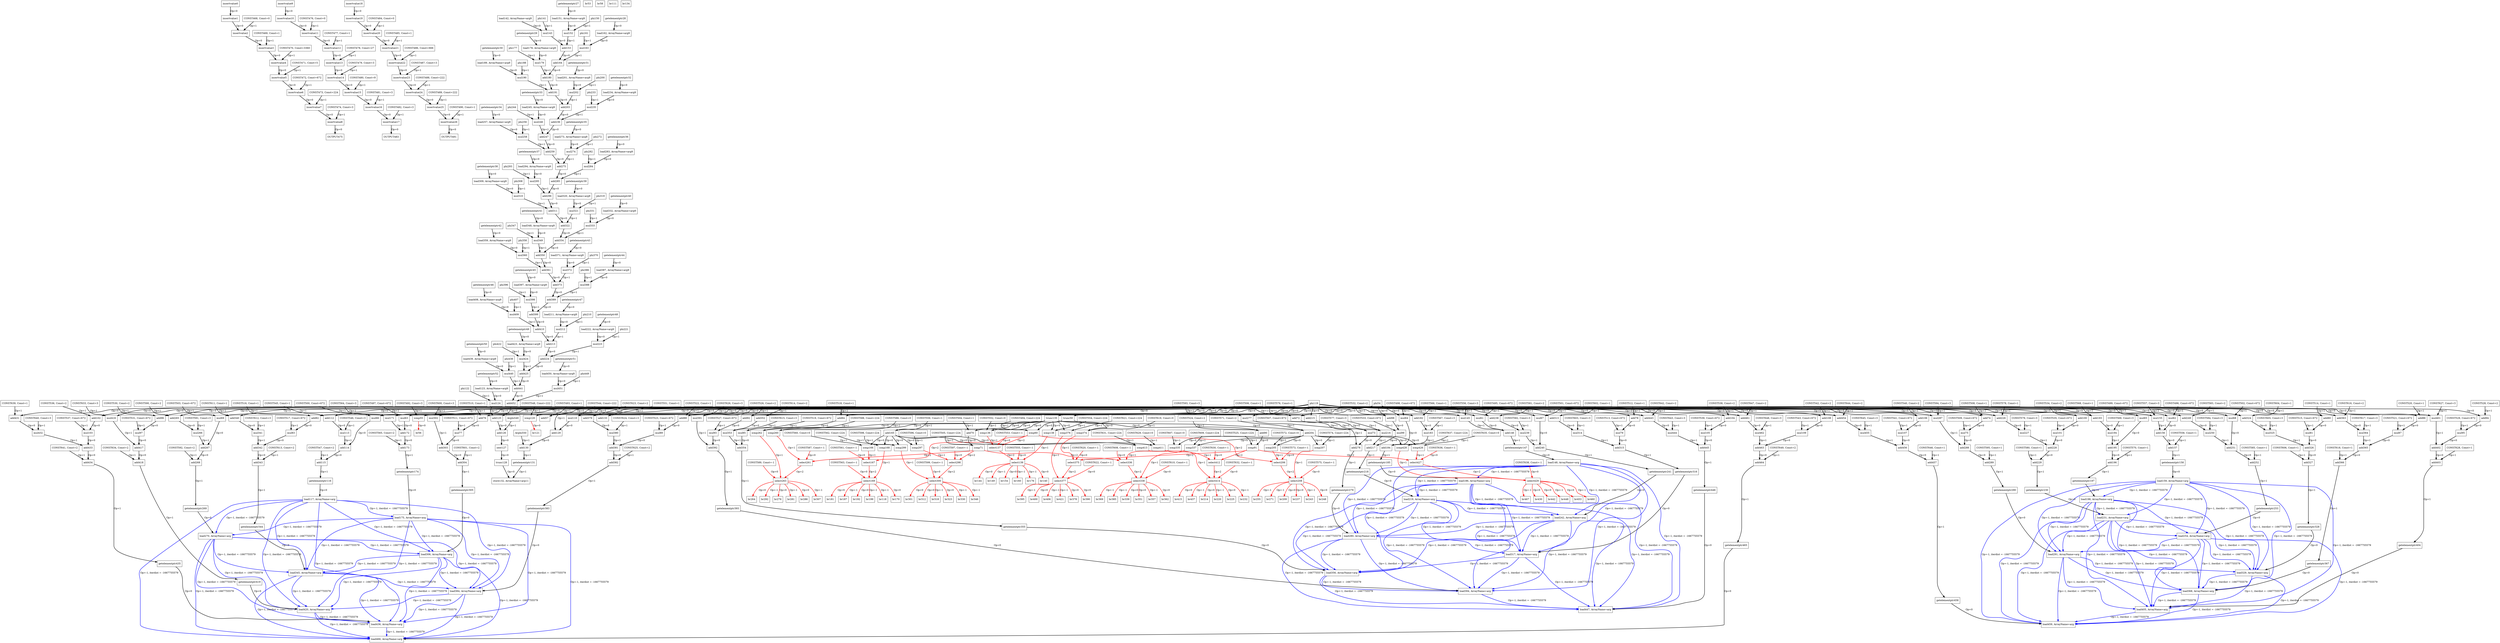 Digraph G {
insertvalue0[label = "insertvalue0", shape = box, color = black];
insertvalue1[label = "insertvalue1", shape = box, color = black];
insertvalue2[label = "insertvalue2", shape = box, color = black];
insertvalue3[label = "insertvalue3", shape = box, color = black];
insertvalue4[label = "insertvalue4", shape = box, color = black];
insertvalue5[label = "insertvalue5", shape = box, color = black];
insertvalue6[label = "insertvalue6", shape = box, color = black];
insertvalue7[label = "insertvalue7", shape = box, color = black];
insertvalue8[label = "insertvalue8", shape = box, color = black];
insertvalue9[label = "insertvalue9", shape = box, color = black];
insertvalue10[label = "insertvalue10", shape = box, color = black];
insertvalue11[label = "insertvalue11", shape = box, color = black];
insertvalue12[label = "insertvalue12", shape = box, color = black];
insertvalue13[label = "insertvalue13", shape = box, color = black];
insertvalue14[label = "insertvalue14", shape = box, color = black];
insertvalue15[label = "insertvalue15", shape = box, color = black];
insertvalue16[label = "insertvalue16", shape = box, color = black];
insertvalue17[label = "insertvalue17", shape = box, color = black];
insertvalue18[label = "insertvalue18", shape = box, color = black];
insertvalue19[label = "insertvalue19", shape = box, color = black];
insertvalue20[label = "insertvalue20", shape = box, color = black];
insertvalue21[label = "insertvalue21", shape = box, color = black];
insertvalue22[label = "insertvalue22", shape = box, color = black];
insertvalue23[label = "insertvalue23", shape = box, color = black];
insertvalue24[label = "insertvalue24", shape = box, color = black];
insertvalue25[label = "insertvalue25", shape = box, color = black];
insertvalue26[label = "insertvalue26", shape = box, color = black];
getelementptr27[label = "getelementptr27", shape = box, color = black];
getelementptr28[label = "getelementptr28", shape = box, color = black];
getelementptr29[label = "getelementptr29", shape = box, color = black];
getelementptr30[label = "getelementptr30", shape = box, color = black];
getelementptr31[label = "getelementptr31", shape = box, color = black];
getelementptr32[label = "getelementptr32", shape = box, color = black];
getelementptr33[label = "getelementptr33", shape = box, color = black];
getelementptr34[label = "getelementptr34", shape = box, color = black];
getelementptr35[label = "getelementptr35", shape = box, color = black];
getelementptr36[label = "getelementptr36", shape = box, color = black];
getelementptr37[label = "getelementptr37", shape = box, color = black];
getelementptr38[label = "getelementptr38", shape = box, color = black];
getelementptr39[label = "getelementptr39", shape = box, color = black];
getelementptr40[label = "getelementptr40", shape = box, color = black];
getelementptr41[label = "getelementptr41", shape = box, color = black];
getelementptr42[label = "getelementptr42", shape = box, color = black];
getelementptr43[label = "getelementptr43", shape = box, color = black];
getelementptr44[label = "getelementptr44", shape = box, color = black];
getelementptr45[label = "getelementptr45", shape = box, color = black];
getelementptr46[label = "getelementptr46", shape = box, color = black];
getelementptr47[label = "getelementptr47", shape = box, color = black];
getelementptr48[label = "getelementptr48", shape = box, color = black];
getelementptr49[label = "getelementptr49", shape = box, color = black];
getelementptr50[label = "getelementptr50", shape = box, color = black];
getelementptr51[label = "getelementptr51", shape = box, color = black];
getelementptr52[label = "getelementptr52", shape = box, color = black];
br53[label = "br53", shape = box, color = black];
phi54[label = "phi54", shape = box, color = black];
icmp55[label = "icmp55", shape = box, color = black];
br56[label = "br56", shape = box, color = black];
add57[label = "add57", shape = box, color = black];
br58[label = "br58", shape = box, color = black];
trunc59[label = "trunc59", shape = box, color = black];
icmp60[label = "icmp60", shape = box, color = black];
mul61[label = "mul61", shape = box, color = black];
mul62[label = "mul62", shape = box, color = black];
mul63[label = "mul63", shape = box, color = black];
mul64[label = "mul64", shape = box, color = black];
mul65[label = "mul65", shape = box, color = black];
mul66[label = "mul66", shape = box, color = black];
mul67[label = "mul67", shape = box, color = black];
mul68[label = "mul68", shape = box, color = black];
mul69[label = "mul69", shape = box, color = black];
add70[label = "add70", shape = box, color = black];
icmp71[label = "icmp71", shape = box, color = black];
add72[label = "add72", shape = box, color = black];
mul73[label = "mul73", shape = box, color = black];
add74[label = "add74", shape = box, color = black];
mul75[label = "mul75", shape = box, color = black];
add76[label = "add76", shape = box, color = black];
mul77[label = "mul77", shape = box, color = black];
add78[label = "add78", shape = box, color = black];
mul79[label = "mul79", shape = box, color = black];
add80[label = "add80", shape = box, color = black];
mul81[label = "mul81", shape = box, color = black];
add82[label = "add82", shape = box, color = black];
mul83[label = "mul83", shape = box, color = black];
add84[label = "add84", shape = box, color = black];
mul85[label = "mul85", shape = box, color = black];
add86[label = "add86", shape = box, color = black];
mul87[label = "mul87", shape = box, color = black];
add88[label = "add88", shape = box, color = black];
mul89[label = "mul89", shape = box, color = black];
add90[label = "add90", shape = box, color = black];
icmp91[label = "icmp91", shape = box, color = black];
add92[label = "add92", shape = box, color = black];
mul93[label = "mul93", shape = box, color = black];
add94[label = "add94", shape = box, color = black];
mul95[label = "mul95", shape = box, color = black];
add96[label = "add96", shape = box, color = black];
mul97[label = "mul97", shape = box, color = black];
add98[label = "add98", shape = box, color = black];
mul99[label = "mul99", shape = box, color = black];
add100[label = "add100", shape = box, color = black];
mul101[label = "mul101", shape = box, color = black];
add102[label = "add102", shape = box, color = black];
mul103[label = "mul103", shape = box, color = black];
add104[label = "add104", shape = box, color = black];
mul105[label = "mul105", shape = box, color = black];
add106[label = "add106", shape = box, color = black];
mul107[label = "mul107", shape = box, color = black];
add108[label = "add108", shape = box, color = black];
mul109[label = "mul109", shape = box, color = black];
mul110[label = "mul110", shape = box, color = black];
br111[label = "br111", shape = box, color = black];
add112[label = "add112", shape = box, color = black];
mul113[label = "mul113", shape = box, color = black];
add114[label = "add114", shape = box, color = black];
add115[label = "add115", shape = box, color = black];
getelementptr116[label = "getelementptr116", shape = box, color = black];
load117[label = "load117, ArrayName=arg", shape = box, color = black];
br118[label = "br118", shape = box, color = black];
phi119[label = "phi119", shape = box, color = black];
icmp120[label = "icmp120", shape = box, color = black];
br121[label = "br121", shape = box, color = black];
phi122[label = "phi122", shape = box, color = black];
load123[label = "load123, ArrayName=arg9", shape = box, color = black];
mul124[label = "mul124", shape = box, color = black];
add125[label = "add125", shape = box, color = black];
add126[label = "add126", shape = box, color = black];
sext127[label = "sext127", shape = box, color = black];
trunc128[label = "trunc128", shape = box, color = black];
add129[label = "add129", shape = box, color = black];
add130[label = "add130", shape = box, color = black];
getelementptr131[label = "getelementptr131", shape = box, color = black];
store132[label = "store132, ArrayName=arg11", shape = box, color = black];
add133[label = "add133", shape = box, color = black];
br134[label = "br134", shape = box, color = black];
trunc135[label = "trunc135", shape = box, color = black];
icmp136[label = "icmp136", shape = box, color = black];
select137[label = "select137", shape = box, color = black];
icmp138[label = "icmp138", shape = box, color = black];
select139[label = "select139", shape = box, color = black];
br140[label = "br140", shape = box, color = black];
phi141[label = "phi141", shape = box, color = black];
load142[label = "load142, ArrayName=arg9", shape = box, color = black];
mul143[label = "mul143", shape = box, color = black];
br144[label = "br144", shape = box, color = black];
mul145[label = "mul145", shape = box, color = black];
add146[label = "add146", shape = box, color = black];
getelementptr147[label = "getelementptr147", shape = box, color = black];
load148[label = "load148, ArrayName=arg", shape = box, color = black];
br149[label = "br149", shape = box, color = black];
phi150[label = "phi150", shape = box, color = black];
load151[label = "load151, ArrayName=arg9", shape = box, color = black];
mul152[label = "mul152", shape = box, color = black];
add153[label = "add153", shape = box, color = black];
br154[label = "br154", shape = box, color = black];
mul155[label = "mul155", shape = box, color = black];
add156[label = "add156", shape = box, color = black];
add157[label = "add157", shape = box, color = black];
getelementptr158[label = "getelementptr158", shape = box, color = black];
load159[label = "load159, ArrayName=arg", shape = box, color = black];
br160[label = "br160", shape = box, color = black];
phi161[label = "phi161", shape = box, color = black];
load162[label = "load162, ArrayName=arg9", shape = box, color = black];
mul163[label = "mul163", shape = box, color = black];
add164[label = "add164", shape = box, color = black];
add165[label = "add165", shape = box, color = black];
icmp166[label = "icmp166", shape = box, color = black];
select167[label = "select167", shape = box, color = black];
icmp168[label = "icmp168", shape = box, color = black];
select169[label = "select169", shape = box, color = black];
br170[label = "br170", shape = box, color = black];
mul171[label = "mul171", shape = box, color = black];
add172[label = "add172", shape = box, color = black];
add173[label = "add173", shape = box, color = black];
getelementptr174[label = "getelementptr174", shape = box, color = black];
load175[label = "load175, ArrayName=arg", shape = box, color = black];
br176[label = "br176", shape = box, color = black];
phi177[label = "phi177", shape = box, color = black];
load178[label = "load178, ArrayName=arg9", shape = box, color = black];
mul179[label = "mul179", shape = box, color = black];
add180[label = "add180", shape = box, color = black];
br181[label = "br181", shape = box, color = black];
add182[label = "add182", shape = box, color = black];
mul183[label = "mul183", shape = box, color = black];
add184[label = "add184", shape = box, color = black];
getelementptr185[label = "getelementptr185", shape = box, color = black];
load186[label = "load186, ArrayName=arg", shape = box, color = black];
br187[label = "br187", shape = box, color = black];
phi188[label = "phi188", shape = box, color = black];
load189[label = "load189, ArrayName=arg9", shape = box, color = black];
mul190[label = "mul190", shape = box, color = black];
add191[label = "add191", shape = box, color = black];
br192[label = "br192", shape = box, color = black];
add193[label = "add193", shape = box, color = black];
mul194[label = "mul194", shape = box, color = black];
add195[label = "add195", shape = box, color = black];
add196[label = "add196", shape = box, color = black];
getelementptr197[label = "getelementptr197", shape = box, color = black];
load198[label = "load198, ArrayName=arg", shape = box, color = black];
br199[label = "br199", shape = box, color = black];
phi200[label = "phi200", shape = box, color = black];
load201[label = "load201, ArrayName=arg9", shape = box, color = black];
mul202[label = "mul202", shape = box, color = black];
add203[label = "add203", shape = box, color = black];
add204[label = "add204", shape = box, color = black];
icmp205[label = "icmp205", shape = box, color = black];
select206[label = "select206", shape = box, color = black];
icmp207[label = "icmp207", shape = box, color = black];
select208[label = "select208", shape = box, color = black];
br209[label = "br209", shape = box, color = black];
phi210[label = "phi210", shape = box, color = black];
load211[label = "load211, ArrayName=arg9", shape = box, color = black];
mul212[label = "mul212", shape = box, color = black];
add213[label = "add213", shape = box, color = black];
br214[label = "br214", shape = box, color = black];
add215[label = "add215", shape = box, color = black];
mul216[label = "mul216", shape = box, color = black];
add217[label = "add217", shape = box, color = black];
getelementptr218[label = "getelementptr218", shape = box, color = black];
load219[label = "load219, ArrayName=arg", shape = box, color = black];
br220[label = "br220", shape = box, color = black];
phi221[label = "phi221", shape = box, color = black];
load222[label = "load222, ArrayName=arg9", shape = box, color = black];
mul223[label = "mul223", shape = box, color = black];
add224[label = "add224", shape = box, color = black];
br225[label = "br225", shape = box, color = black];
add226[label = "add226", shape = box, color = black];
mul227[label = "mul227", shape = box, color = black];
add228[label = "add228", shape = box, color = black];
add229[label = "add229", shape = box, color = black];
getelementptr230[label = "getelementptr230", shape = box, color = black];
load231[label = "load231, ArrayName=arg", shape = box, color = black];
br232[label = "br232", shape = box, color = black];
phi233[label = "phi233", shape = box, color = black];
load234[label = "load234, ArrayName=arg9", shape = box, color = black];
mul235[label = "mul235", shape = box, color = black];
add236[label = "add236", shape = box, color = black];
br237[label = "br237", shape = box, color = black];
add238[label = "add238", shape = box, color = black];
mul239[label = "mul239", shape = box, color = black];
add240[label = "add240", shape = box, color = black];
getelementptr241[label = "getelementptr241", shape = box, color = black];
load242[label = "load242, ArrayName=arg", shape = box, color = black];
br243[label = "br243", shape = box, color = black];
phi244[label = "phi244", shape = box, color = black];
load245[label = "load245, ArrayName=arg9", shape = box, color = black];
mul246[label = "mul246", shape = box, color = black];
add247[label = "add247", shape = box, color = black];
br248[label = "br248", shape = box, color = black];
add249[label = "add249", shape = box, color = black];
mul250[label = "mul250", shape = box, color = black];
add251[label = "add251", shape = box, color = black];
add252[label = "add252", shape = box, color = black];
getelementptr253[label = "getelementptr253", shape = box, color = black];
load254[label = "load254, ArrayName=arg", shape = box, color = black];
br255[label = "br255", shape = box, color = black];
phi256[label = "phi256", shape = box, color = black];
load257[label = "load257, ArrayName=arg9", shape = box, color = black];
mul258[label = "mul258", shape = box, color = black];
add259[label = "add259", shape = box, color = black];
icmp260[label = "icmp260", shape = box, color = black];
select261[label = "select261", shape = box, color = black];
icmp262[label = "icmp262", shape = box, color = black];
select263[label = "select263", shape = box, color = black];
br264[label = "br264", shape = box, color = black];
add265[label = "add265", shape = box, color = black];
mul266[label = "mul266", shape = box, color = black];
add267[label = "add267", shape = box, color = black];
add268[label = "add268", shape = box, color = black];
getelementptr269[label = "getelementptr269", shape = box, color = black];
load270[label = "load270, ArrayName=arg", shape = box, color = black];
br271[label = "br271", shape = box, color = black];
phi272[label = "phi272", shape = box, color = black];
load273[label = "load273, ArrayName=arg9", shape = box, color = black];
mul274[label = "mul274", shape = box, color = black];
add275[label = "add275", shape = box, color = black];
br276[label = "br276", shape = box, color = black];
mul277[label = "mul277", shape = box, color = black];
add278[label = "add278", shape = box, color = black];
getelementptr279[label = "getelementptr279", shape = box, color = black];
load280[label = "load280, ArrayName=arg", shape = box, color = black];
br281[label = "br281", shape = box, color = black];
phi282[label = "phi282", shape = box, color = black];
load283[label = "load283, ArrayName=arg9", shape = box, color = black];
mul284[label = "mul284", shape = box, color = black];
add285[label = "add285", shape = box, color = black];
br286[label = "br286", shape = box, color = black];
mul287[label = "mul287", shape = box, color = black];
add288[label = "add288", shape = box, color = black];
add289[label = "add289", shape = box, color = black];
getelementptr290[label = "getelementptr290", shape = box, color = black];
load291[label = "load291, ArrayName=arg", shape = box, color = black];
br292[label = "br292", shape = box, color = black];
phi293[label = "phi293", shape = box, color = black];
load294[label = "load294, ArrayName=arg9", shape = box, color = black];
mul295[label = "mul295", shape = box, color = black];
add296[label = "add296", shape = box, color = black];
icmp297[label = "icmp297", shape = box, color = black];
select298[label = "select298", shape = box, color = black];
icmp299[label = "icmp299", shape = box, color = black];
select300[label = "select300", shape = box, color = black];
br301[label = "br301", shape = box, color = black];
mul302[label = "mul302", shape = box, color = black];
add303[label = "add303", shape = box, color = black];
add304[label = "add304", shape = box, color = black];
getelementptr305[label = "getelementptr305", shape = box, color = black];
load306[label = "load306, ArrayName=arg", shape = box, color = black];
br307[label = "br307", shape = box, color = black];
phi308[label = "phi308", shape = box, color = black];
load309[label = "load309, ArrayName=arg9", shape = box, color = black];
mul310[label = "mul310", shape = box, color = black];
add311[label = "add311", shape = box, color = black];
br312[label = "br312", shape = box, color = black];
add313[label = "add313", shape = box, color = black];
mul314[label = "mul314", shape = box, color = black];
add315[label = "add315", shape = box, color = black];
getelementptr316[label = "getelementptr316", shape = box, color = black];
load317[label = "load317, ArrayName=arg", shape = box, color = black];
br318[label = "br318", shape = box, color = black];
phi319[label = "phi319", shape = box, color = black];
load320[label = "load320, ArrayName=arg9", shape = box, color = black];
mul321[label = "mul321", shape = box, color = black];
add322[label = "add322", shape = box, color = black];
br323[label = "br323", shape = box, color = black];
add324[label = "add324", shape = box, color = black];
mul325[label = "mul325", shape = box, color = black];
add326[label = "add326", shape = box, color = black];
add327[label = "add327", shape = box, color = black];
getelementptr328[label = "getelementptr328", shape = box, color = black];
load329[label = "load329, ArrayName=arg", shape = box, color = black];
br330[label = "br330", shape = box, color = black];
phi331[label = "phi331", shape = box, color = black];
load332[label = "load332, ArrayName=arg9", shape = box, color = black];
mul333[label = "mul333", shape = box, color = black];
add334[label = "add334", shape = box, color = black];
icmp335[label = "icmp335", shape = box, color = black];
select336[label = "select336", shape = box, color = black];
icmp337[label = "icmp337", shape = box, color = black];
select338[label = "select338", shape = box, color = black];
br339[label = "br339", shape = box, color = black];
add340[label = "add340", shape = box, color = black];
mul341[label = "mul341", shape = box, color = black];
add342[label = "add342", shape = box, color = black];
add343[label = "add343", shape = box, color = black];
getelementptr344[label = "getelementptr344", shape = box, color = black];
load345[label = "load345, ArrayName=arg", shape = box, color = black];
br346[label = "br346", shape = box, color = black];
phi347[label = "phi347", shape = box, color = black];
load348[label = "load348, ArrayName=arg9", shape = box, color = black];
mul349[label = "mul349", shape = box, color = black];
add350[label = "add350", shape = box, color = black];
br351[label = "br351", shape = box, color = black];
add352[label = "add352", shape = box, color = black];
mul353[label = "mul353", shape = box, color = black];
add354[label = "add354", shape = box, color = black];
getelementptr355[label = "getelementptr355", shape = box, color = black];
load356[label = "load356, ArrayName=arg", shape = box, color = black];
br357[label = "br357", shape = box, color = black];
phi358[label = "phi358", shape = box, color = black];
load359[label = "load359, ArrayName=arg9", shape = box, color = black];
mul360[label = "mul360", shape = box, color = black];
add361[label = "add361", shape = box, color = black];
br362[label = "br362", shape = box, color = black];
add363[label = "add363", shape = box, color = black];
mul364[label = "mul364", shape = box, color = black];
add365[label = "add365", shape = box, color = black];
add366[label = "add366", shape = box, color = black];
getelementptr367[label = "getelementptr367", shape = box, color = black];
load368[label = "load368, ArrayName=arg", shape = box, color = black];
br369[label = "br369", shape = box, color = black];
phi370[label = "phi370", shape = box, color = black];
load371[label = "load371, ArrayName=arg9", shape = box, color = black];
mul372[label = "mul372", shape = box, color = black];
add373[label = "add373", shape = box, color = black];
icmp374[label = "icmp374", shape = box, color = black];
select375[label = "select375", shape = box, color = black];
icmp376[label = "icmp376", shape = box, color = black];
select377[label = "select377", shape = box, color = black];
br378[label = "br378", shape = box, color = black];
add379[label = "add379", shape = box, color = black];
mul380[label = "mul380", shape = box, color = black];
add381[label = "add381", shape = box, color = black];
add382[label = "add382", shape = box, color = black];
getelementptr383[label = "getelementptr383", shape = box, color = black];
load384[label = "load384, ArrayName=arg", shape = box, color = black];
br385[label = "br385", shape = box, color = black];
phi386[label = "phi386", shape = box, color = black];
load387[label = "load387, ArrayName=arg9", shape = box, color = black];
mul388[label = "mul388", shape = box, color = black];
add389[label = "add389", shape = box, color = black];
br390[label = "br390", shape = box, color = black];
mul391[label = "mul391", shape = box, color = black];
add392[label = "add392", shape = box, color = black];
getelementptr393[label = "getelementptr393", shape = box, color = black];
load394[label = "load394, ArrayName=arg", shape = box, color = black];
br395[label = "br395", shape = box, color = black];
phi396[label = "phi396", shape = box, color = black];
load397[label = "load397, ArrayName=arg9", shape = box, color = black];
mul398[label = "mul398", shape = box, color = black];
add399[label = "add399", shape = box, color = black];
br400[label = "br400", shape = box, color = black];
mul401[label = "mul401", shape = box, color = black];
add402[label = "add402", shape = box, color = black];
add403[label = "add403", shape = box, color = black];
getelementptr404[label = "getelementptr404", shape = box, color = black];
load405[label = "load405, ArrayName=arg", shape = box, color = black];
br406[label = "br406", shape = box, color = black];
phi407[label = "phi407", shape = box, color = black];
load408[label = "load408, ArrayName=arg9", shape = box, color = black];
mul409[label = "mul409", shape = box, color = black];
add410[label = "add410", shape = box, color = black];
icmp411[label = "icmp411", shape = box, color = black];
select412[label = "select412", shape = box, color = black];
icmp413[label = "icmp413", shape = box, color = black];
select414[label = "select414", shape = box, color = black];
br415[label = "br415", shape = box, color = black];
mul416[label = "mul416", shape = box, color = black];
add417[label = "add417", shape = box, color = black];
add418[label = "add418", shape = box, color = black];
getelementptr419[label = "getelementptr419", shape = box, color = black];
load420[label = "load420, ArrayName=arg", shape = box, color = black];
br421[label = "br421", shape = box, color = black];
phi422[label = "phi422", shape = box, color = black];
load423[label = "load423, ArrayName=arg9", shape = box, color = black];
mul424[label = "mul424", shape = box, color = black];
add425[label = "add425", shape = box, color = black];
icmp426[label = "icmp426", shape = box, color = black];
select427[label = "select427", shape = box, color = black];
icmp428[label = "icmp428", shape = box, color = black];
select429[label = "select429", shape = box, color = black];
br430[label = "br430", shape = box, color = black];
add431[label = "add431", shape = box, color = black];
mul432[label = "mul432", shape = box, color = black];
add433[label = "add433", shape = box, color = black];
add434[label = "add434", shape = box, color = black];
getelementptr435[label = "getelementptr435", shape = box, color = black];
load436[label = "load436, ArrayName=arg", shape = box, color = black];
br437[label = "br437", shape = box, color = black];
phi438[label = "phi438", shape = box, color = black];
load439[label = "load439, ArrayName=arg9", shape = box, color = black];
mul440[label = "mul440", shape = box, color = black];
add441[label = "add441", shape = box, color = black];
br442[label = "br442", shape = box, color = black];
add443[label = "add443", shape = box, color = black];
mul444[label = "mul444", shape = box, color = black];
add445[label = "add445", shape = box, color = black];
getelementptr446[label = "getelementptr446", shape = box, color = black];
load447[label = "load447, ArrayName=arg", shape = box, color = black];
br448[label = "br448", shape = box, color = black];
phi449[label = "phi449", shape = box, color = black];
load450[label = "load450, ArrayName=arg9", shape = box, color = black];
mul451[label = "mul451", shape = box, color = black];
add452[label = "add452", shape = box, color = black];
br453[label = "br453", shape = box, color = black];
add454[label = "add454", shape = box, color = black];
mul455[label = "mul455", shape = box, color = black];
add456[label = "add456", shape = box, color = black];
add457[label = "add457", shape = box, color = black];
getelementptr458[label = "getelementptr458", shape = box, color = black];
load459[label = "load459, ArrayName=arg", shape = box, color = black];
br460[label = "br460", shape = box, color = black];
add461[label = "add461", shape = box, color = black];
mul462[label = "mul462", shape = box, color = black];
add463[label = "add463", shape = box, color = black];
add464[label = "add464", shape = box, color = black];
getelementptr465[label = "getelementptr465", shape = box, color = black];
load466[label = "load466, ArrayName=arg", shape = box, color = black];
br467[label = "br467", shape = box, color = black];
CONST468[label = "CONST468, Const=0", shape = box, color = black];
CONST469[label = "CONST469, Const=1", shape = box, color = black];
CONST470[label = "CONST470, Const=3360", shape = box, color = black];
CONST471[label = "CONST471, Const=5", shape = box, color = black];
CONST472[label = "CONST472, Const=672", shape = box, color = black];
CONST473[label = "CONST473, Const=224", shape = box, color = black];
CONST474[label = "CONST474, Const=3", shape = box, color = black];
OUTPUT475[label = "OUTPUT475", shape = box, color = black];
CONST476[label = "CONST476, Const=0", shape = box, color = black];
CONST477[label = "CONST477, Const=1", shape = box, color = black];
CONST478[label = "CONST478, Const=27", shape = box, color = black];
CONST479[label = "CONST479, Const=3", shape = box, color = black];
CONST480[label = "CONST480, Const=9", shape = box, color = black];
CONST481[label = "CONST481, Const=3", shape = box, color = black];
CONST482[label = "CONST482, Const=3", shape = box, color = black];
OUTPUT483[label = "OUTPUT483", shape = box, color = black];
CONST484[label = "CONST484, Const=0", shape = box, color = black];
CONST485[label = "CONST485, Const=1", shape = box, color = black];
CONST486[label = "CONST486, Const=666", shape = box, color = black];
CONST487[label = "CONST487, Const=3", shape = box, color = black];
CONST488[label = "CONST488, Const=222", shape = box, color = black];
CONST489[label = "CONST489, Const=222", shape = box, color = black];
CONST490[label = "CONST490, Const=1", shape = box, color = black];
OUTPUT491[label = "OUTPUT491", shape = box, color = black];
CONST492[label = "CONST492, Const=3", shape = box, color = black];
CONST493[label = "CONST493, Const=1", shape = box, color = black];
CONST494[label = "CONST494, Const=224", shape = box, color = black];
CONST495[label = "CONST495, Const=672", shape = box, color = black];
CONST496[label = "CONST496, Const=672", shape = box, color = black];
CONST497[label = "CONST497, Const=672", shape = box, color = black];
CONST498[label = "CONST498, Const=672", shape = box, color = black];
CONST499[label = "CONST499, Const=672", shape = box, color = black];
CONST500[label = "CONST500, Const=672", shape = box, color = black];
CONST501[label = "CONST501, Const=672", shape = box, color = black];
CONST502[label = "CONST502, Const=672", shape = box, color = black];
CONST503[label = "CONST503, Const=672", shape = box, color = black];
CONST504[label = "CONST504, Const=1", shape = box, color = black];
CONST505[label = "CONST505, Const=224", shape = box, color = black];
CONST506[label = "CONST506, Const=1", shape = box, color = black];
CONST507[label = "CONST507, Const=672", shape = box, color = black];
CONST508[label = "CONST508, Const=1", shape = box, color = black];
CONST509[label = "CONST509, Const=672", shape = box, color = black];
CONST510[label = "CONST510, Const=1", shape = box, color = black];
CONST511[label = "CONST511, Const=672", shape = box, color = black];
CONST512[label = "CONST512, Const=1", shape = box, color = black];
CONST513[label = "CONST513, Const=672", shape = box, color = black];
CONST514[label = "CONST514, Const=1", shape = box, color = black];
CONST515[label = "CONST515, Const=672", shape = box, color = black];
CONST516[label = "CONST516, Const=1", shape = box, color = black];
CONST517[label = "CONST517, Const=672", shape = box, color = black];
CONST518[label = "CONST518, Const=1", shape = box, color = black];
CONST519[label = "CONST519, Const=672", shape = box, color = black];
CONST520[label = "CONST520, Const=1", shape = box, color = black];
CONST521[label = "CONST521, Const=672", shape = box, color = black];
CONST522[label = "CONST522, Const=1", shape = box, color = black];
CONST523[label = "CONST523, Const=672", shape = box, color = black];
CONST524[label = "CONST524, Const=2", shape = box, color = black];
CONST525[label = "CONST525, Const=224", shape = box, color = black];
CONST526[label = "CONST526, Const=2", shape = box, color = black];
CONST527[label = "CONST527, Const=672", shape = box, color = black];
CONST528[label = "CONST528, Const=2", shape = box, color = black];
CONST529[label = "CONST529, Const=672", shape = box, color = black];
CONST530[label = "CONST530, Const=2", shape = box, color = black];
CONST531[label = "CONST531, Const=672", shape = box, color = black];
CONST532[label = "CONST532, Const=2", shape = box, color = black];
CONST533[label = "CONST533, Const=672", shape = box, color = black];
CONST534[label = "CONST534, Const=2", shape = box, color = black];
CONST535[label = "CONST535, Const=672", shape = box, color = black];
CONST536[label = "CONST536, Const=2", shape = box, color = black];
CONST537[label = "CONST537, Const=672", shape = box, color = black];
CONST538[label = "CONST538, Const=2", shape = box, color = black];
CONST539[label = "CONST539, Const=672", shape = box, color = black];
CONST540[label = "CONST540, Const=2", shape = box, color = black];
CONST541[label = "CONST541, Const=672", shape = box, color = black];
CONST542[label = "CONST542, Const=2", shape = box, color = black];
CONST543[label = "CONST543, Const=672", shape = box, color = black];
CONST544[label = "CONST544, Const=222", shape = box, color = black];
CONST545[label = "CONST545, Const=1", shape = box, color = black];
CONST546[label = "CONST546, Const=3", shape = box, color = black];
CONST547[label = "CONST547, Const=2", shape = box, color = black];
CONST548[label = "CONST548, Const=222", shape = box, color = black];
ArgIn549[label = "ArgIn549", shape = box, color = black];
ArgIn550[label = "ArgIn550", shape = box, color = black];
CONST551[label = "CONST551, Const=1", shape = box, color = black];
CONST552[label = "CONST552, Const=0", shape = box, color = black];
CONST553[label = "CONST553, Const=-1", shape = box, color = black];
CONST554[label = "CONST554, Const=224", shape = box, color = black];
CONST555[label = "CONST555, Const=-1", shape = box, color = black];
CONST556[label = "CONST556, Const=3", shape = box, color = black];
CONST557[label = "CONST557, Const=3", shape = box, color = black];
CONST558[label = "CONST558, Const=1", shape = box, color = black];
CONST559[label = "CONST559, Const=1", shape = box, color = black];
CONST560[label = "CONST560, Const=0", shape = box, color = black];
CONST561[label = "CONST561, Const=-1", shape = box, color = black];
CONST562[label = "CONST562, Const=224", shape = box, color = black];
CONST563[label = "CONST563, Const=-1", shape = box, color = black];
CONST564[label = "CONST564, Const=3", shape = box, color = black];
CONST565[label = "CONST565, Const=2", shape = box, color = black];
CONST566[label = "CONST566, Const=1", shape = box, color = black];
CONST567[label = "CONST567, Const=3", shape = box, color = black];
CONST568[label = "CONST568, Const=1", shape = box, color = black];
CONST569[label = "CONST569, Const=3", shape = box, color = black];
CONST570[label = "CONST570, Const=1", shape = box, color = black];
CONST571[label = "CONST571, Const=2", shape = box, color = black];
CONST572[label = "CONST572, Const=0", shape = box, color = black];
CONST573[label = "CONST573, Const=-1", shape = box, color = black];
CONST574[label = "CONST574, Const=224", shape = box, color = black];
CONST575[label = "CONST575, Const=-1", shape = box, color = black];
CONST576[label = "CONST576, Const=1", shape = box, color = black];
CONST577[label = "CONST577, Const=3", shape = box, color = black];
CONST578[label = "CONST578, Const=1", shape = box, color = black];
CONST579[label = "CONST579, Const=3", shape = box, color = black];
CONST580[label = "CONST580, Const=1", shape = box, color = black];
CONST581[label = "CONST581, Const=2", shape = box, color = black];
CONST582[label = "CONST582, Const=3", shape = box, color = black];
CONST583[label = "CONST583, Const=2", shape = box, color = black];
CONST584[label = "CONST584, Const=3", shape = box, color = black];
CONST585[label = "CONST585, Const=1", shape = box, color = black];
CONST586[label = "CONST586, Const=0", shape = box, color = black];
CONST587[label = "CONST587, Const=-1", shape = box, color = black];
CONST588[label = "CONST588, Const=224", shape = box, color = black];
CONST589[label = "CONST589, Const=-1", shape = box, color = black];
CONST590[label = "CONST590, Const=2", shape = box, color = black];
CONST591[label = "CONST591, Const=3", shape = box, color = black];
CONST592[label = "CONST592, Const=2", shape = box, color = black];
CONST593[label = "CONST593, Const=3", shape = box, color = black];
CONST594[label = "CONST594, Const=3", shape = box, color = black];
CONST595[label = "CONST595, Const=1", shape = box, color = black];
CONST596[label = "CONST596, Const=0", shape = box, color = black];
CONST597[label = "CONST597, Const=-1", shape = box, color = black];
CONST598[label = "CONST598, Const=224", shape = box, color = black];
CONST599[label = "CONST599, Const=-1", shape = box, color = black];
CONST600[label = "CONST600, Const=3", shape = box, color = black];
CONST601[label = "CONST601, Const=2", shape = box, color = black];
CONST602[label = "CONST602, Const=1", shape = box, color = black];
CONST603[label = "CONST603, Const=3", shape = box, color = black];
CONST604[label = "CONST604, Const=1", shape = box, color = black];
CONST605[label = "CONST605, Const=3", shape = box, color = black];
CONST606[label = "CONST606, Const=1", shape = box, color = black];
CONST607[label = "CONST607, Const=0", shape = box, color = black];
CONST608[label = "CONST608, Const=-1", shape = box, color = black];
CONST609[label = "CONST609, Const=224", shape = box, color = black];
CONST610[label = "CONST610, Const=-1", shape = box, color = black];
CONST611[label = "CONST611, Const=1", shape = box, color = black];
CONST612[label = "CONST612, Const=3", shape = box, color = black];
CONST613[label = "CONST613, Const=2", shape = box, color = black];
CONST614[label = "CONST614, Const=2", shape = box, color = black];
CONST615[label = "CONST615, Const=3", shape = box, color = black];
CONST616[label = "CONST616, Const=2", shape = box, color = black];
CONST617[label = "CONST617, Const=3", shape = box, color = black];
CONST618[label = "CONST618, Const=1", shape = box, color = black];
CONST619[label = "CONST619, Const=0", shape = box, color = black];
CONST620[label = "CONST620, Const=-1", shape = box, color = black];
CONST621[label = "CONST621, Const=224", shape = box, color = black];
CONST622[label = "CONST622, Const=-1", shape = box, color = black];
CONST623[label = "CONST623, Const=2", shape = box, color = black];
CONST624[label = "CONST624, Const=3", shape = box, color = black];
CONST625[label = "CONST625, Const=2", shape = box, color = black];
CONST626[label = "CONST626, Const=3", shape = box, color = black];
CONST627[label = "CONST627, Const=3", shape = box, color = black];
CONST628[label = "CONST628, Const=1", shape = box, color = black];
CONST629[label = "CONST629, Const=0", shape = box, color = black];
CONST630[label = "CONST630, Const=-1", shape = box, color = black];
CONST631[label = "CONST631, Const=224", shape = box, color = black];
CONST632[label = "CONST632, Const=-1", shape = box, color = black];
CONST633[label = "CONST633, Const=3", shape = box, color = black];
CONST634[label = "CONST634, Const=2", shape = box, color = black];
CONST635[label = "CONST635, Const=0", shape = box, color = black];
CONST636[label = "CONST636, Const=-1", shape = box, color = black];
CONST637[label = "CONST637, Const=224", shape = box, color = black];
CONST638[label = "CONST638, Const=-1", shape = box, color = black];
CONST639[label = "CONST639, Const=1", shape = box, color = black];
CONST640[label = "CONST640, Const=3", shape = box, color = black];
CONST641[label = "CONST641, Const=2", shape = box, color = black];
CONST642[label = "CONST642, Const=2", shape = box, color = black];
CONST643[label = "CONST643, Const=3", shape = box, color = black];
CONST644[label = "CONST644, Const=2", shape = box, color = black];
CONST645[label = "CONST645, Const=3", shape = box, color = black];
CONST646[label = "CONST646, Const=1", shape = box, color = black];
CONST647[label = "CONST647, Const=2", shape = box, color = black];
CONST648[label = "CONST648, Const=3", shape = box, color = black];
CONST649[label = "CONST649, Const=2", shape = box, color = black];
insertvalue0 -> insertvalue1[color = black, style = bold, label = "Op=0"];
insertvalue1 -> insertvalue2[color = black, style = bold, label = "Op=0"];
CONST468 -> insertvalue2[color = black, style = bold, label = "Op=1"];
insertvalue2 -> insertvalue3[color = black, style = bold, label = "Op=0"];
CONST469 -> insertvalue3[color = black, style = bold, label = "Op=1"];
insertvalue3 -> insertvalue4[color = black, style = bold, label = "Op=0"];
CONST470 -> insertvalue4[color = black, style = bold, label = "Op=1"];
insertvalue4 -> insertvalue5[color = black, style = bold, label = "Op=0"];
CONST471 -> insertvalue5[color = black, style = bold, label = "Op=1"];
insertvalue5 -> insertvalue6[color = black, style = bold, label = "Op=0"];
CONST472 -> insertvalue6[color = black, style = bold, label = "Op=1"];
insertvalue6 -> insertvalue7[color = black, style = bold, label = "Op=0"];
CONST473 -> insertvalue7[color = black, style = bold, label = "Op=1"];
insertvalue7 -> insertvalue8[color = black, style = bold, label = "Op=0"];
CONST474 -> insertvalue8[color = black, style = bold, label = "Op=1"];
insertvalue8 -> OUTPUT475[color = black, style = bold, label = "Op=0"];
insertvalue9 -> insertvalue10[color = black, style = bold, label = "Op=0"];
insertvalue10 -> insertvalue11[color = black, style = bold, label = "Op=0"];
CONST476 -> insertvalue11[color = black, style = bold, label = "Op=1"];
insertvalue11 -> insertvalue12[color = black, style = bold, label = "Op=0"];
CONST477 -> insertvalue12[color = black, style = bold, label = "Op=1"];
insertvalue12 -> insertvalue13[color = black, style = bold, label = "Op=0"];
CONST478 -> insertvalue13[color = black, style = bold, label = "Op=1"];
insertvalue13 -> insertvalue14[color = black, style = bold, label = "Op=0"];
CONST479 -> insertvalue14[color = black, style = bold, label = "Op=1"];
insertvalue14 -> insertvalue15[color = black, style = bold, label = "Op=0"];
CONST480 -> insertvalue15[color = black, style = bold, label = "Op=1"];
insertvalue15 -> insertvalue16[color = black, style = bold, label = "Op=0"];
CONST481 -> insertvalue16[color = black, style = bold, label = "Op=1"];
insertvalue16 -> insertvalue17[color = black, style = bold, label = "Op=0"];
CONST482 -> insertvalue17[color = black, style = bold, label = "Op=1"];
insertvalue17 -> OUTPUT483[color = black, style = bold, label = "Op=0"];
insertvalue18 -> insertvalue19[color = black, style = bold, label = "Op=0"];
insertvalue19 -> insertvalue20[color = black, style = bold, label = "Op=0"];
CONST484 -> insertvalue20[color = black, style = bold, label = "Op=1"];
insertvalue20 -> insertvalue21[color = black, style = bold, label = "Op=0"];
CONST485 -> insertvalue21[color = black, style = bold, label = "Op=1"];
insertvalue21 -> insertvalue22[color = black, style = bold, label = "Op=0"];
CONST486 -> insertvalue22[color = black, style = bold, label = "Op=1"];
insertvalue22 -> insertvalue23[color = black, style = bold, label = "Op=0"];
CONST487 -> insertvalue23[color = black, style = bold, label = "Op=1"];
insertvalue23 -> insertvalue24[color = black, style = bold, label = "Op=0"];
CONST488 -> insertvalue24[color = black, style = bold, label = "Op=1"];
insertvalue24 -> insertvalue25[color = black, style = bold, label = "Op=0"];
CONST489 -> insertvalue25[color = black, style = bold, label = "Op=1"];
insertvalue25 -> insertvalue26[color = black, style = bold, label = "Op=0"];
CONST490 -> insertvalue26[color = black, style = bold, label = "Op=1"];
insertvalue26 -> OUTPUT491[color = black, style = bold, label = "Op=0"];
getelementptr27 -> load151[color = black, style = bold, label = "Op=0"];
getelementptr28 -> load162[color = black, style = bold, label = "Op=0"];
getelementptr29 -> load178[color = black, style = bold, label = "Op=0"];
getelementptr30 -> load189[color = black, style = bold, label = "Op=0"];
getelementptr31 -> load201[color = black, style = bold, label = "Op=0"];
getelementptr32 -> load234[color = black, style = bold, label = "Op=0"];
getelementptr33 -> load245[color = black, style = bold, label = "Op=0"];
getelementptr34 -> load257[color = black, style = bold, label = "Op=0"];
getelementptr35 -> load273[color = black, style = bold, label = "Op=0"];
getelementptr36 -> load283[color = black, style = bold, label = "Op=0"];
getelementptr37 -> load294[color = black, style = bold, label = "Op=0"];
getelementptr38 -> load309[color = black, style = bold, label = "Op=0"];
getelementptr39 -> load320[color = black, style = bold, label = "Op=0"];
getelementptr40 -> load332[color = black, style = bold, label = "Op=0"];
getelementptr41 -> load348[color = black, style = bold, label = "Op=0"];
getelementptr42 -> load359[color = black, style = bold, label = "Op=0"];
getelementptr43 -> load371[color = black, style = bold, label = "Op=0"];
getelementptr44 -> load387[color = black, style = bold, label = "Op=0"];
getelementptr45 -> load397[color = black, style = bold, label = "Op=0"];
getelementptr46 -> load408[color = black, style = bold, label = "Op=0"];
getelementptr47 -> load211[color = black, style = bold, label = "Op=0"];
getelementptr48 -> load222[color = black, style = bold, label = "Op=0"];
getelementptr49 -> load423[color = black, style = bold, label = "Op=0"];
getelementptr50 -> load439[color = black, style = bold, label = "Op=0"];
getelementptr51 -> load450[color = black, style = bold, label = "Op=0"];
getelementptr52 -> load123[color = black, style = bold, label = "Op=0"];
phi54 -> add57[color = black, style = bold, label = "Op=0"];
phi54 -> mul110[color = black, style = bold, label = "Op=0"];
phi54 -> add108[color = black, style = bold, label = "Op=0"];
phi54 -> add106[color = black, style = bold, label = "Op=0"];
phi54 -> add104[color = black, style = bold, label = "Op=0"];
phi54 -> add102[color = black, style = bold, label = "Op=0"];
phi54 -> add100[color = black, style = bold, label = "Op=0"];
phi54 -> add98[color = black, style = bold, label = "Op=0"];
phi54 -> add96[color = black, style = bold, label = "Op=0"];
phi54 -> add94[color = black, style = bold, label = "Op=0"];
phi54 -> add92[color = black, style = bold, label = "Op=0"];
phi54 -> add88[color = black, style = bold, label = "Op=0"];
phi54 -> add86[color = black, style = bold, label = "Op=0"];
phi54 -> add84[color = black, style = bold, label = "Op=0"];
phi54 -> add82[color = black, style = bold, label = "Op=0"];
phi54 -> add80[color = black, style = bold, label = "Op=0"];
phi54 -> add78[color = black, style = bold, label = "Op=0"];
phi54 -> add76[color = black, style = bold, label = "Op=0"];
phi54 -> add74[color = black, style = bold, label = "Op=0"];
phi54 -> add72[color = black, style = bold, label = "Op=0"];
phi54 -> mul69[color = black, style = bold, label = "Op=0"];
phi54 -> mul68[color = black, style = bold, label = "Op=0"];
phi54 -> mul67[color = black, style = bold, label = "Op=0"];
phi54 -> mul66[color = black, style = bold, label = "Op=0"];
phi54 -> mul65[color = black, style = bold, label = "Op=0"];
phi54 -> mul64[color = black, style = bold, label = "Op=0"];
phi54 -> mul63[color = black, style = bold, label = "Op=0"];
phi54 -> mul62[color = black, style = bold, label = "Op=0"];
phi54 -> mul61[color = black, style = bold, label = "Op=0"];
phi54 -> trunc59[color = black, style = bold, label = "Op=0"];
phi54 -> icmp55[color = black, style = bold, label = "Op=0"];
CONST492 -> icmp55[color = black, style = bold, label = "Op=1"];
icmp55 -> br56[color = red, style = bold, label = "Op=0"];
CONST493 -> add57[color = black, style = bold, label = "Op=1"];
trunc59 -> add90[color = black, style = bold, label = "Op=0"];
trunc59 -> add70[color = black, style = bold, label = "Op=0"];
trunc59 -> icmp60[color = black, style = bold, label = "Op=0"];
CONST494 -> icmp60[color = black, style = bold, label = "Op=1"];
icmp60 -> select206[color = red, style = bold, label = "Op=2"];
icmp60 -> select167[color = red, style = bold, label = "Op=2"];
icmp60 -> select137[color = red, style = bold, label = "Op=2"];
CONST495 -> mul61[color = black, style = bold, label = "Op=1"];
mul61 -> add146[color = black, style = bold, label = "Op=0"];
CONST496 -> mul62[color = black, style = bold, label = "Op=1"];
mul62 -> add156[color = black, style = bold, label = "Op=0"];
CONST497 -> mul63[color = black, style = bold, label = "Op=1"];
mul63 -> add172[color = black, style = bold, label = "Op=0"];
CONST498 -> mul64[color = black, style = bold, label = "Op=1"];
mul64 -> add184[color = black, style = bold, label = "Op=0"];
CONST499 -> mul65[color = black, style = bold, label = "Op=1"];
mul65 -> add195[color = black, style = bold, label = "Op=0"];
CONST500 -> mul66[color = black, style = bold, label = "Op=1"];
mul66 -> add114[color = black, style = bold, label = "Op=0"];
CONST501 -> mul67[color = black, style = bold, label = "Op=1"];
mul67 -> add240[color = black, style = bold, label = "Op=0"];
CONST502 -> mul68[color = black, style = bold, label = "Op=1"];
mul68 -> add251[color = black, style = bold, label = "Op=0"];
CONST503 -> mul69[color = black, style = bold, label = "Op=1"];
mul69 -> add267[color = black, style = bold, label = "Op=0"];
CONST504 -> add70[color = black, style = bold, label = "Op=1"];
add70 -> icmp71[color = black, style = bold, label = "Op=0"];
CONST505 -> icmp71[color = black, style = bold, label = "Op=1"];
icmp71 -> select336[color = red, style = bold, label = "Op=2"];
icmp71 -> select298[color = red, style = bold, label = "Op=2"];
icmp71 -> select261[color = red, style = bold, label = "Op=2"];
CONST506 -> add72[color = black, style = bold, label = "Op=1"];
add72 -> mul73[color = black, style = bold, label = "Op=0"];
CONST507 -> mul73[color = black, style = bold, label = "Op=1"];
mul73 -> add278[color = black, style = bold, label = "Op=0"];
CONST508 -> add74[color = black, style = bold, label = "Op=1"];
add74 -> mul75[color = black, style = bold, label = "Op=0"];
CONST509 -> mul75[color = black, style = bold, label = "Op=1"];
mul75 -> add288[color = black, style = bold, label = "Op=0"];
CONST510 -> add76[color = black, style = bold, label = "Op=1"];
add76 -> mul77[color = black, style = bold, label = "Op=0"];
CONST511 -> mul77[color = black, style = bold, label = "Op=1"];
mul77 -> add303[color = black, style = bold, label = "Op=0"];
CONST512 -> add78[color = black, style = bold, label = "Op=1"];
add78 -> mul79[color = black, style = bold, label = "Op=0"];
CONST513 -> mul79[color = black, style = bold, label = "Op=1"];
mul79 -> add315[color = black, style = bold, label = "Op=0"];
CONST514 -> add80[color = black, style = bold, label = "Op=1"];
add80 -> mul81[color = black, style = bold, label = "Op=0"];
CONST515 -> mul81[color = black, style = bold, label = "Op=1"];
mul81 -> add326[color = black, style = bold, label = "Op=0"];
CONST516 -> add82[color = black, style = bold, label = "Op=1"];
add82 -> mul83[color = black, style = bold, label = "Op=0"];
CONST517 -> mul83[color = black, style = bold, label = "Op=1"];
mul83 -> add342[color = black, style = bold, label = "Op=0"];
CONST518 -> add84[color = black, style = bold, label = "Op=1"];
add84 -> mul85[color = black, style = bold, label = "Op=0"];
CONST519 -> mul85[color = black, style = bold, label = "Op=1"];
mul85 -> add354[color = black, style = bold, label = "Op=0"];
CONST520 -> add86[color = black, style = bold, label = "Op=1"];
add86 -> mul87[color = black, style = bold, label = "Op=0"];
CONST521 -> mul87[color = black, style = bold, label = "Op=1"];
mul87 -> add365[color = black, style = bold, label = "Op=0"];
CONST522 -> add88[color = black, style = bold, label = "Op=1"];
add88 -> mul89[color = black, style = bold, label = "Op=0"];
CONST523 -> mul89[color = black, style = bold, label = "Op=1"];
mul89 -> add381[color = black, style = bold, label = "Op=0"];
CONST524 -> add90[color = black, style = bold, label = "Op=1"];
add90 -> icmp91[color = black, style = bold, label = "Op=0"];
CONST525 -> icmp91[color = black, style = bold, label = "Op=1"];
icmp91 -> select427[color = red, style = bold, label = "Op=2"];
icmp91 -> select412[color = red, style = bold, label = "Op=2"];
icmp91 -> select375[color = red, style = bold, label = "Op=2"];
CONST526 -> add92[color = black, style = bold, label = "Op=1"];
add92 -> mul93[color = black, style = bold, label = "Op=0"];
CONST527 -> mul93[color = black, style = bold, label = "Op=1"];
mul93 -> add392[color = black, style = bold, label = "Op=0"];
CONST528 -> add94[color = black, style = bold, label = "Op=1"];
add94 -> mul95[color = black, style = bold, label = "Op=0"];
CONST529 -> mul95[color = black, style = bold, label = "Op=1"];
mul95 -> add402[color = black, style = bold, label = "Op=0"];
CONST530 -> add96[color = black, style = bold, label = "Op=1"];
add96 -> mul97[color = black, style = bold, label = "Op=0"];
CONST531 -> mul97[color = black, style = bold, label = "Op=1"];
mul97 -> add417[color = black, style = bold, label = "Op=0"];
CONST532 -> add98[color = black, style = bold, label = "Op=1"];
add98 -> mul99[color = black, style = bold, label = "Op=0"];
CONST533 -> mul99[color = black, style = bold, label = "Op=1"];
mul99 -> add217[color = black, style = bold, label = "Op=0"];
CONST534 -> add100[color = black, style = bold, label = "Op=1"];
add100 -> mul101[color = black, style = bold, label = "Op=0"];
CONST535 -> mul101[color = black, style = bold, label = "Op=1"];
mul101 -> add228[color = black, style = bold, label = "Op=0"];
CONST536 -> add102[color = black, style = bold, label = "Op=1"];
add102 -> mul103[color = black, style = bold, label = "Op=0"];
CONST537 -> mul103[color = black, style = bold, label = "Op=1"];
mul103 -> add433[color = black, style = bold, label = "Op=0"];
CONST538 -> add104[color = black, style = bold, label = "Op=1"];
add104 -> mul105[color = black, style = bold, label = "Op=0"];
CONST539 -> mul105[color = black, style = bold, label = "Op=1"];
mul105 -> add445[color = black, style = bold, label = "Op=0"];
CONST540 -> add106[color = black, style = bold, label = "Op=1"];
add106 -> mul107[color = black, style = bold, label = "Op=0"];
CONST541 -> mul107[color = black, style = bold, label = "Op=1"];
mul107 -> add456[color = black, style = bold, label = "Op=0"];
CONST542 -> add108[color = black, style = bold, label = "Op=1"];
add108 -> mul109[color = black, style = bold, label = "Op=0"];
CONST543 -> mul109[color = black, style = bold, label = "Op=1"];
mul109 -> add463[color = black, style = bold, label = "Op=0"];
CONST544 -> mul110[color = black, style = bold, label = "Op=1"];
mul110 -> add129[color = black, style = bold, label = "Op=0"];
CONST545 -> add112[color = black, style = bold, label = "Op=1"];
add112 -> mul113[color = black, style = bold, label = "Op=0"];
CONST546 -> mul113[color = black, style = bold, label = "Op=1"];
mul113 -> add114[color = black, style = bold, label = "Op=1"];
add114 -> add115[color = black, style = bold, label = "Op=0"];
CONST547 -> add115[color = black, style = bold, label = "Op=1"];
add115 -> getelementptr116[color = black, style = bold, label = "Op=1"];
getelementptr116 -> load117[color = black, style = bold, label = "Op=0"];
phi119 -> add133[color = black, style = bold, label = "Op=0"];
phi119 -> add129[color = black, style = bold, label = "Op=1"];
phi119 -> add461[color = black, style = bold, label = "Op=0"];
phi119 -> add454[color = black, style = bold, label = "Op=0"];
phi119 -> add443[color = black, style = bold, label = "Op=0"];
phi119 -> add431[color = black, style = bold, label = "Op=0"];
phi119 -> add226[color = black, style = bold, label = "Op=0"];
phi119 -> add215[color = black, style = bold, label = "Op=0"];
phi119 -> mul416[color = black, style = bold, label = "Op=0"];
phi119 -> mul401[color = black, style = bold, label = "Op=0"];
phi119 -> mul391[color = black, style = bold, label = "Op=0"];
phi119 -> add379[color = black, style = bold, label = "Op=0"];
phi119 -> add363[color = black, style = bold, label = "Op=0"];
phi119 -> add352[color = black, style = bold, label = "Op=0"];
phi119 -> add340[color = black, style = bold, label = "Op=0"];
phi119 -> add324[color = black, style = bold, label = "Op=0"];
phi119 -> add313[color = black, style = bold, label = "Op=0"];
phi119 -> mul302[color = black, style = bold, label = "Op=0"];
phi119 -> mul287[color = black, style = bold, label = "Op=0"];
phi119 -> mul277[color = black, style = bold, label = "Op=0"];
phi119 -> add265[color = black, style = bold, label = "Op=0"];
phi119 -> add249[color = black, style = bold, label = "Op=0"];
phi119 -> add238[color = black, style = bold, label = "Op=0"];
phi119 -> add112[color = black, style = bold, label = "Op=0"];
phi119 -> add193[color = black, style = bold, label = "Op=0"];
phi119 -> add182[color = black, style = bold, label = "Op=0"];
phi119 -> mul171[color = black, style = bold, label = "Op=0"];
phi119 -> mul155[color = black, style = bold, label = "Op=0"];
phi119 -> mul145[color = black, style = bold, label = "Op=0"];
phi119 -> trunc135[color = black, style = bold, label = "Op=0"];
phi119 -> icmp120[color = black, style = bold, label = "Op=0"];
CONST548 -> icmp120[color = black, style = bold, label = "Op=1"];
icmp120 -> br121[color = red, style = bold, label = "Op=0"];
phi122 -> mul124[color = black, style = bold, label = "Op=1"];
load123 -> mul124[color = black, style = bold, label = "Op=0"];
mul124 -> add125[color = black, style = bold, label = "Op=1"];
add125 -> add126[color = black, style = bold, label = "Op=0"];
ArgIn549 -> add126[color = black, style = bold, label = "Op=1"];
add126 -> sext127[color = black, style = bold, label = "Op=0"];
sext127 -> trunc128[color = black, style = bold, label = "Op=0"];
trunc128 -> store132[color = black, style = bold, label = "Op=0"];
add129 -> add130[color = black, style = bold, label = "Op=0"];
ArgIn550 -> add130[color = black, style = bold, label = "Op=1"];
add130 -> getelementptr131[color = black, style = bold, label = "Op=1"];
getelementptr131 -> store132[color = black, style = bold, label = "Op=1"];
CONST551 -> add133[color = black, style = bold, label = "Op=1"];
trunc135 -> icmp376[color = black, style = bold, label = "Op=0"];
trunc135 -> icmp374[color = black, style = bold, label = "Op=0"];
trunc135 -> icmp262[color = black, style = bold, label = "Op=0"];
trunc135 -> icmp260[color = black, style = bold, label = "Op=0"];
trunc135 -> add204[color = black, style = bold, label = "Op=0"];
trunc135 -> add165[color = black, style = bold, label = "Op=0"];
trunc135 -> icmp138[color = black, style = bold, label = "Op=0"];
trunc135 -> icmp136[color = black, style = bold, label = "Op=0"];
CONST552 -> icmp136[color = black, style = bold, label = "Op=1"];
icmp136 -> select137[color = red, style = bold, label = "Op=1"];
CONST553 -> select137[color = red, style = bold, label = "Op=0"];
select137 -> select139[color = red, style = bold, label = "Op=2"];
CONST554 -> icmp138[color = black, style = bold, label = "Op=1"];
icmp138 -> select139[color = red, style = bold, label = "Op=1"];
CONST555 -> select139[color = red, style = bold, label = "Op=0"];
select139 -> br154[color = red, style = bold, label = "Op=0"];
select139 -> br144[color = red, style = bold, label = "Op=0"];
select139 -> br140[color = red, style = bold, label = "Op=0"];
phi141 -> mul143[color = black, style = bold, label = "Op=1"];
load142 -> mul143[color = black, style = bold, label = "Op=0"];
mul143 -> add153[color = black, style = bold, label = "Op=0"];
CONST556 -> mul145[color = black, style = bold, label = "Op=1"];
mul145 -> add146[color = black, style = bold, label = "Op=1"];
add146 -> getelementptr147[color = black, style = bold, label = "Op=1"];
getelementptr147 -> load148[color = black, style = bold, label = "Op=0"];
phi150 -> mul152[color = black, style = bold, label = "Op=1"];
load151 -> mul152[color = black, style = bold, label = "Op=0"];
mul152 -> add153[color = black, style = bold, label = "Op=1"];
add153 -> add164[color = black, style = bold, label = "Op=0"];
CONST557 -> mul155[color = black, style = bold, label = "Op=1"];
mul155 -> add156[color = black, style = bold, label = "Op=1"];
add156 -> add157[color = black, style = bold, label = "Op=0"];
CONST558 -> add157[color = black, style = bold, label = "Op=1"];
add157 -> getelementptr158[color = black, style = bold, label = "Op=1"];
getelementptr158 -> load159[color = black, style = bold, label = "Op=0"];
phi161 -> mul163[color = black, style = bold, label = "Op=1"];
load162 -> mul163[color = black, style = bold, label = "Op=0"];
mul163 -> add164[color = black, style = bold, label = "Op=1"];
add164 -> add180[color = black, style = bold, label = "Op=0"];
CONST559 -> add165[color = black, style = bold, label = "Op=1"];
add165 -> icmp413[color = black, style = bold, label = "Op=0"];
add165 -> icmp411[color = black, style = bold, label = "Op=0"];
add165 -> icmp299[color = black, style = bold, label = "Op=0"];
add165 -> icmp297[color = black, style = bold, label = "Op=0"];
add165 -> icmp168[color = black, style = bold, label = "Op=0"];
add165 -> icmp166[color = black, style = bold, label = "Op=0"];
CONST560 -> icmp166[color = black, style = bold, label = "Op=1"];
icmp166 -> select167[color = red, style = bold, label = "Op=1"];
CONST561 -> select167[color = red, style = bold, label = "Op=0"];
select167 -> select169[color = red, style = bold, label = "Op=2"];
CONST562 -> icmp168[color = black, style = bold, label = "Op=1"];
icmp168 -> select169[color = red, style = bold, label = "Op=1"];
CONST563 -> select169[color = red, style = bold, label = "Op=0"];
select169 -> br192[color = red, style = bold, label = "Op=0"];
select169 -> br181[color = red, style = bold, label = "Op=0"];
select169 -> br170[color = red, style = bold, label = "Op=0"];
CONST564 -> mul171[color = black, style = bold, label = "Op=1"];
mul171 -> add172[color = black, style = bold, label = "Op=1"];
add172 -> add173[color = black, style = bold, label = "Op=0"];
CONST565 -> add173[color = black, style = bold, label = "Op=1"];
add173 -> getelementptr174[color = black, style = bold, label = "Op=1"];
getelementptr174 -> load175[color = black, style = bold, label = "Op=0"];
phi177 -> mul179[color = black, style = bold, label = "Op=1"];
load178 -> mul179[color = black, style = bold, label = "Op=0"];
mul179 -> add180[color = black, style = bold, label = "Op=1"];
add180 -> add191[color = black, style = bold, label = "Op=0"];
CONST566 -> add182[color = black, style = bold, label = "Op=1"];
add182 -> mul183[color = black, style = bold, label = "Op=0"];
CONST567 -> mul183[color = black, style = bold, label = "Op=1"];
mul183 -> add184[color = black, style = bold, label = "Op=1"];
add184 -> getelementptr185[color = black, style = bold, label = "Op=1"];
getelementptr185 -> load186[color = black, style = bold, label = "Op=0"];
phi188 -> mul190[color = black, style = bold, label = "Op=1"];
load189 -> mul190[color = black, style = bold, label = "Op=0"];
mul190 -> add191[color = black, style = bold, label = "Op=1"];
add191 -> add203[color = black, style = bold, label = "Op=0"];
CONST568 -> add193[color = black, style = bold, label = "Op=1"];
add193 -> mul194[color = black, style = bold, label = "Op=0"];
CONST569 -> mul194[color = black, style = bold, label = "Op=1"];
mul194 -> add195[color = black, style = bold, label = "Op=1"];
add195 -> add196[color = black, style = bold, label = "Op=0"];
CONST570 -> add196[color = black, style = bold, label = "Op=1"];
add196 -> getelementptr197[color = black, style = bold, label = "Op=1"];
getelementptr197 -> load198[color = black, style = bold, label = "Op=0"];
phi200 -> mul202[color = black, style = bold, label = "Op=1"];
load201 -> mul202[color = black, style = bold, label = "Op=0"];
mul202 -> add203[color = black, style = bold, label = "Op=1"];
add203 -> add236[color = black, style = bold, label = "Op=0"];
CONST571 -> add204[color = black, style = bold, label = "Op=1"];
add204 -> icmp428[color = black, style = bold, label = "Op=0"];
add204 -> icmp426[color = black, style = bold, label = "Op=0"];
add204 -> icmp337[color = black, style = bold, label = "Op=0"];
add204 -> icmp335[color = black, style = bold, label = "Op=0"];
add204 -> icmp207[color = black, style = bold, label = "Op=0"];
add204 -> icmp205[color = black, style = bold, label = "Op=0"];
CONST572 -> icmp205[color = black, style = bold, label = "Op=1"];
icmp205 -> select206[color = red, style = bold, label = "Op=1"];
CONST573 -> select206[color = red, style = bold, label = "Op=0"];
select206 -> select208[color = red, style = bold, label = "Op=2"];
CONST574 -> icmp207[color = black, style = bold, label = "Op=1"];
icmp207 -> select208[color = red, style = bold, label = "Op=1"];
CONST575 -> select208[color = red, style = bold, label = "Op=0"];
select208 -> br248[color = red, style = bold, label = "Op=0"];
select208 -> br237[color = red, style = bold, label = "Op=0"];
select208 -> br209[color = red, style = bold, label = "Op=0"];
phi210 -> mul212[color = black, style = bold, label = "Op=1"];
load211 -> mul212[color = black, style = bold, label = "Op=0"];
mul212 -> add213[color = black, style = bold, label = "Op=1"];
add213 -> add224[color = black, style = bold, label = "Op=0"];
CONST576 -> add215[color = black, style = bold, label = "Op=1"];
add215 -> mul216[color = black, style = bold, label = "Op=0"];
CONST577 -> mul216[color = black, style = bold, label = "Op=1"];
mul216 -> add217[color = black, style = bold, label = "Op=1"];
add217 -> getelementptr218[color = black, style = bold, label = "Op=1"];
getelementptr218 -> load219[color = black, style = bold, label = "Op=0"];
phi221 -> mul223[color = black, style = bold, label = "Op=1"];
load222 -> mul223[color = black, style = bold, label = "Op=0"];
mul223 -> add224[color = black, style = bold, label = "Op=1"];
add224 -> add425[color = black, style = bold, label = "Op=0"];
CONST578 -> add226[color = black, style = bold, label = "Op=1"];
add226 -> mul227[color = black, style = bold, label = "Op=0"];
CONST579 -> mul227[color = black, style = bold, label = "Op=1"];
mul227 -> add228[color = black, style = bold, label = "Op=1"];
add228 -> add229[color = black, style = bold, label = "Op=0"];
CONST580 -> add229[color = black, style = bold, label = "Op=1"];
add229 -> getelementptr230[color = black, style = bold, label = "Op=1"];
getelementptr230 -> load231[color = black, style = bold, label = "Op=0"];
phi233 -> mul235[color = black, style = bold, label = "Op=1"];
load234 -> mul235[color = black, style = bold, label = "Op=0"];
mul235 -> add236[color = black, style = bold, label = "Op=1"];
add236 -> add247[color = black, style = bold, label = "Op=0"];
CONST581 -> add238[color = black, style = bold, label = "Op=1"];
add238 -> mul239[color = black, style = bold, label = "Op=0"];
CONST582 -> mul239[color = black, style = bold, label = "Op=1"];
mul239 -> add240[color = black, style = bold, label = "Op=1"];
add240 -> getelementptr241[color = black, style = bold, label = "Op=1"];
getelementptr241 -> load242[color = black, style = bold, label = "Op=0"];
phi244 -> mul246[color = black, style = bold, label = "Op=1"];
load245 -> mul246[color = black, style = bold, label = "Op=0"];
mul246 -> add247[color = black, style = bold, label = "Op=1"];
add247 -> add259[color = black, style = bold, label = "Op=0"];
CONST583 -> add249[color = black, style = bold, label = "Op=1"];
add249 -> mul250[color = black, style = bold, label = "Op=0"];
CONST584 -> mul250[color = black, style = bold, label = "Op=1"];
mul250 -> add251[color = black, style = bold, label = "Op=1"];
add251 -> add252[color = black, style = bold, label = "Op=0"];
CONST585 -> add252[color = black, style = bold, label = "Op=1"];
add252 -> getelementptr253[color = black, style = bold, label = "Op=1"];
getelementptr253 -> load254[color = black, style = bold, label = "Op=0"];
phi256 -> mul258[color = black, style = bold, label = "Op=1"];
load257 -> mul258[color = black, style = bold, label = "Op=0"];
mul258 -> add259[color = black, style = bold, label = "Op=1"];
add259 -> add275[color = black, style = bold, label = "Op=0"];
CONST586 -> icmp260[color = black, style = bold, label = "Op=1"];
icmp260 -> select261[color = red, style = bold, label = "Op=1"];
CONST587 -> select261[color = red, style = bold, label = "Op=0"];
select261 -> select263[color = red, style = bold, label = "Op=2"];
CONST588 -> icmp262[color = black, style = bold, label = "Op=1"];
icmp262 -> select263[color = red, style = bold, label = "Op=1"];
CONST589 -> select263[color = red, style = bold, label = "Op=0"];
select263 -> br286[color = red, style = bold, label = "Op=0"];
select263 -> br276[color = red, style = bold, label = "Op=0"];
select263 -> br264[color = red, style = bold, label = "Op=0"];
CONST590 -> add265[color = black, style = bold, label = "Op=1"];
add265 -> mul266[color = black, style = bold, label = "Op=0"];
CONST591 -> mul266[color = black, style = bold, label = "Op=1"];
mul266 -> add267[color = black, style = bold, label = "Op=1"];
add267 -> add268[color = black, style = bold, label = "Op=0"];
CONST592 -> add268[color = black, style = bold, label = "Op=1"];
add268 -> getelementptr269[color = black, style = bold, label = "Op=1"];
getelementptr269 -> load270[color = black, style = bold, label = "Op=0"];
phi272 -> mul274[color = black, style = bold, label = "Op=1"];
load273 -> mul274[color = black, style = bold, label = "Op=0"];
mul274 -> add275[color = black, style = bold, label = "Op=1"];
add275 -> add285[color = black, style = bold, label = "Op=0"];
CONST593 -> mul277[color = black, style = bold, label = "Op=1"];
mul277 -> add278[color = black, style = bold, label = "Op=1"];
add278 -> getelementptr279[color = black, style = bold, label = "Op=1"];
getelementptr279 -> load280[color = black, style = bold, label = "Op=0"];
phi282 -> mul284[color = black, style = bold, label = "Op=1"];
load283 -> mul284[color = black, style = bold, label = "Op=0"];
mul284 -> add285[color = black, style = bold, label = "Op=1"];
add285 -> add296[color = black, style = bold, label = "Op=0"];
CONST594 -> mul287[color = black, style = bold, label = "Op=1"];
mul287 -> add288[color = black, style = bold, label = "Op=1"];
add288 -> add289[color = black, style = bold, label = "Op=0"];
CONST595 -> add289[color = black, style = bold, label = "Op=1"];
add289 -> getelementptr290[color = black, style = bold, label = "Op=1"];
getelementptr290 -> load291[color = black, style = bold, label = "Op=0"];
phi293 -> mul295[color = black, style = bold, label = "Op=1"];
load294 -> mul295[color = black, style = bold, label = "Op=0"];
mul295 -> add296[color = black, style = bold, label = "Op=1"];
add296 -> add311[color = black, style = bold, label = "Op=0"];
CONST596 -> icmp297[color = black, style = bold, label = "Op=1"];
icmp297 -> select298[color = red, style = bold, label = "Op=1"];
CONST597 -> select298[color = red, style = bold, label = "Op=0"];
select298 -> select300[color = red, style = bold, label = "Op=2"];
CONST598 -> icmp299[color = black, style = bold, label = "Op=1"];
icmp299 -> select300[color = red, style = bold, label = "Op=1"];
CONST599 -> select300[color = red, style = bold, label = "Op=0"];
select300 -> br323[color = red, style = bold, label = "Op=0"];
select300 -> br312[color = red, style = bold, label = "Op=0"];
select300 -> br301[color = red, style = bold, label = "Op=0"];
CONST600 -> mul302[color = black, style = bold, label = "Op=1"];
mul302 -> add303[color = black, style = bold, label = "Op=1"];
add303 -> add304[color = black, style = bold, label = "Op=0"];
CONST601 -> add304[color = black, style = bold, label = "Op=1"];
add304 -> getelementptr305[color = black, style = bold, label = "Op=1"];
getelementptr305 -> load306[color = black, style = bold, label = "Op=0"];
phi308 -> mul310[color = black, style = bold, label = "Op=1"];
load309 -> mul310[color = black, style = bold, label = "Op=0"];
mul310 -> add311[color = black, style = bold, label = "Op=1"];
add311 -> add322[color = black, style = bold, label = "Op=0"];
CONST602 -> add313[color = black, style = bold, label = "Op=1"];
add313 -> mul314[color = black, style = bold, label = "Op=0"];
CONST603 -> mul314[color = black, style = bold, label = "Op=1"];
mul314 -> add315[color = black, style = bold, label = "Op=1"];
add315 -> getelementptr316[color = black, style = bold, label = "Op=1"];
getelementptr316 -> load317[color = black, style = bold, label = "Op=0"];
phi319 -> mul321[color = black, style = bold, label = "Op=1"];
load320 -> mul321[color = black, style = bold, label = "Op=0"];
mul321 -> add322[color = black, style = bold, label = "Op=1"];
add322 -> add334[color = black, style = bold, label = "Op=0"];
CONST604 -> add324[color = black, style = bold, label = "Op=1"];
add324 -> mul325[color = black, style = bold, label = "Op=0"];
CONST605 -> mul325[color = black, style = bold, label = "Op=1"];
mul325 -> add326[color = black, style = bold, label = "Op=1"];
add326 -> add327[color = black, style = bold, label = "Op=0"];
CONST606 -> add327[color = black, style = bold, label = "Op=1"];
add327 -> getelementptr328[color = black, style = bold, label = "Op=1"];
getelementptr328 -> load329[color = black, style = bold, label = "Op=0"];
phi331 -> mul333[color = black, style = bold, label = "Op=1"];
load332 -> mul333[color = black, style = bold, label = "Op=0"];
mul333 -> add334[color = black, style = bold, label = "Op=1"];
add334 -> add350[color = black, style = bold, label = "Op=0"];
CONST607 -> icmp335[color = black, style = bold, label = "Op=1"];
icmp335 -> select336[color = red, style = bold, label = "Op=1"];
CONST608 -> select336[color = red, style = bold, label = "Op=0"];
select336 -> select338[color = red, style = bold, label = "Op=2"];
CONST609 -> icmp337[color = black, style = bold, label = "Op=1"];
icmp337 -> select338[color = red, style = bold, label = "Op=1"];
CONST610 -> select338[color = red, style = bold, label = "Op=0"];
select338 -> br362[color = red, style = bold, label = "Op=0"];
select338 -> br351[color = red, style = bold, label = "Op=0"];
select338 -> br339[color = red, style = bold, label = "Op=0"];
CONST611 -> add340[color = black, style = bold, label = "Op=1"];
add340 -> mul341[color = black, style = bold, label = "Op=0"];
CONST612 -> mul341[color = black, style = bold, label = "Op=1"];
mul341 -> add342[color = black, style = bold, label = "Op=1"];
add342 -> add343[color = black, style = bold, label = "Op=0"];
CONST613 -> add343[color = black, style = bold, label = "Op=1"];
add343 -> getelementptr344[color = black, style = bold, label = "Op=1"];
getelementptr344 -> load345[color = black, style = bold, label = "Op=0"];
phi347 -> mul349[color = black, style = bold, label = "Op=1"];
load348 -> mul349[color = black, style = bold, label = "Op=0"];
mul349 -> add350[color = black, style = bold, label = "Op=1"];
add350 -> add361[color = black, style = bold, label = "Op=0"];
CONST614 -> add352[color = black, style = bold, label = "Op=1"];
add352 -> mul353[color = black, style = bold, label = "Op=0"];
CONST615 -> mul353[color = black, style = bold, label = "Op=1"];
mul353 -> add354[color = black, style = bold, label = "Op=1"];
add354 -> getelementptr355[color = black, style = bold, label = "Op=1"];
getelementptr355 -> load356[color = black, style = bold, label = "Op=0"];
phi358 -> mul360[color = black, style = bold, label = "Op=1"];
load359 -> mul360[color = black, style = bold, label = "Op=0"];
mul360 -> add361[color = black, style = bold, label = "Op=1"];
add361 -> add373[color = black, style = bold, label = "Op=0"];
CONST616 -> add363[color = black, style = bold, label = "Op=1"];
add363 -> mul364[color = black, style = bold, label = "Op=0"];
CONST617 -> mul364[color = black, style = bold, label = "Op=1"];
mul364 -> add365[color = black, style = bold, label = "Op=1"];
add365 -> add366[color = black, style = bold, label = "Op=0"];
CONST618 -> add366[color = black, style = bold, label = "Op=1"];
add366 -> getelementptr367[color = black, style = bold, label = "Op=1"];
getelementptr367 -> load368[color = black, style = bold, label = "Op=0"];
phi370 -> mul372[color = black, style = bold, label = "Op=1"];
load371 -> mul372[color = black, style = bold, label = "Op=0"];
mul372 -> add373[color = black, style = bold, label = "Op=1"];
add373 -> add389[color = black, style = bold, label = "Op=0"];
CONST619 -> icmp374[color = black, style = bold, label = "Op=1"];
icmp374 -> select375[color = red, style = bold, label = "Op=1"];
CONST620 -> select375[color = red, style = bold, label = "Op=0"];
select375 -> select377[color = red, style = bold, label = "Op=2"];
CONST621 -> icmp376[color = black, style = bold, label = "Op=1"];
icmp376 -> select377[color = red, style = bold, label = "Op=1"];
CONST622 -> select377[color = red, style = bold, label = "Op=0"];
select377 -> br400[color = red, style = bold, label = "Op=0"];
select377 -> br390[color = red, style = bold, label = "Op=0"];
select377 -> br378[color = red, style = bold, label = "Op=0"];
CONST623 -> add379[color = black, style = bold, label = "Op=1"];
add379 -> mul380[color = black, style = bold, label = "Op=0"];
CONST624 -> mul380[color = black, style = bold, label = "Op=1"];
mul380 -> add381[color = black, style = bold, label = "Op=1"];
add381 -> add382[color = black, style = bold, label = "Op=0"];
CONST625 -> add382[color = black, style = bold, label = "Op=1"];
add382 -> getelementptr383[color = black, style = bold, label = "Op=1"];
getelementptr383 -> load384[color = black, style = bold, label = "Op=0"];
phi386 -> mul388[color = black, style = bold, label = "Op=1"];
load387 -> mul388[color = black, style = bold, label = "Op=0"];
mul388 -> add389[color = black, style = bold, label = "Op=1"];
add389 -> add399[color = black, style = bold, label = "Op=0"];
CONST626 -> mul391[color = black, style = bold, label = "Op=1"];
mul391 -> add392[color = black, style = bold, label = "Op=1"];
add392 -> getelementptr393[color = black, style = bold, label = "Op=1"];
getelementptr393 -> load394[color = black, style = bold, label = "Op=0"];
phi396 -> mul398[color = black, style = bold, label = "Op=1"];
load397 -> mul398[color = black, style = bold, label = "Op=0"];
mul398 -> add399[color = black, style = bold, label = "Op=1"];
add399 -> add410[color = black, style = bold, label = "Op=0"];
CONST627 -> mul401[color = black, style = bold, label = "Op=1"];
mul401 -> add402[color = black, style = bold, label = "Op=1"];
add402 -> add403[color = black, style = bold, label = "Op=0"];
CONST628 -> add403[color = black, style = bold, label = "Op=1"];
add403 -> getelementptr404[color = black, style = bold, label = "Op=1"];
getelementptr404 -> load405[color = black, style = bold, label = "Op=0"];
phi407 -> mul409[color = black, style = bold, label = "Op=1"];
load408 -> mul409[color = black, style = bold, label = "Op=0"];
mul409 -> add410[color = black, style = bold, label = "Op=1"];
add410 -> add213[color = black, style = bold, label = "Op=0"];
CONST629 -> icmp411[color = black, style = bold, label = "Op=1"];
icmp411 -> select412[color = red, style = bold, label = "Op=1"];
CONST630 -> select412[color = red, style = bold, label = "Op=0"];
select412 -> select414[color = red, style = bold, label = "Op=2"];
CONST631 -> icmp413[color = black, style = bold, label = "Op=1"];
icmp413 -> select414[color = red, style = bold, label = "Op=1"];
CONST632 -> select414[color = red, style = bold, label = "Op=0"];
select414 -> br225[color = red, style = bold, label = "Op=0"];
select414 -> br214[color = red, style = bold, label = "Op=0"];
select414 -> br415[color = red, style = bold, label = "Op=0"];
CONST633 -> mul416[color = black, style = bold, label = "Op=1"];
mul416 -> add417[color = black, style = bold, label = "Op=1"];
add417 -> add418[color = black, style = bold, label = "Op=0"];
CONST634 -> add418[color = black, style = bold, label = "Op=1"];
add418 -> getelementptr419[color = black, style = bold, label = "Op=1"];
getelementptr419 -> load420[color = black, style = bold, label = "Op=0"];
phi422 -> mul424[color = black, style = bold, label = "Op=1"];
load423 -> mul424[color = black, style = bold, label = "Op=0"];
mul424 -> add425[color = black, style = bold, label = "Op=1"];
add425 -> add441[color = black, style = bold, label = "Op=0"];
CONST635 -> icmp426[color = black, style = bold, label = "Op=1"];
icmp426 -> select427[color = red, style = bold, label = "Op=1"];
CONST636 -> select427[color = red, style = bold, label = "Op=0"];
select427 -> select429[color = red, style = bold, label = "Op=2"];
CONST637 -> icmp428[color = black, style = bold, label = "Op=1"];
icmp428 -> select429[color = red, style = bold, label = "Op=1"];
CONST638 -> select429[color = red, style = bold, label = "Op=0"];
select429 -> br453[color = red, style = bold, label = "Op=0"];
select429 -> br442[color = red, style = bold, label = "Op=0"];
select429 -> br430[color = red, style = bold, label = "Op=0"];
CONST639 -> add431[color = black, style = bold, label = "Op=1"];
add431 -> mul432[color = black, style = bold, label = "Op=0"];
CONST640 -> mul432[color = black, style = bold, label = "Op=1"];
mul432 -> add433[color = black, style = bold, label = "Op=1"];
add433 -> add434[color = black, style = bold, label = "Op=0"];
CONST641 -> add434[color = black, style = bold, label = "Op=1"];
add434 -> getelementptr435[color = black, style = bold, label = "Op=1"];
getelementptr435 -> load436[color = black, style = bold, label = "Op=0"];
phi438 -> mul440[color = black, style = bold, label = "Op=1"];
load439 -> mul440[color = black, style = bold, label = "Op=0"];
mul440 -> add441[color = black, style = bold, label = "Op=1"];
add441 -> add452[color = black, style = bold, label = "Op=0"];
CONST642 -> add443[color = black, style = bold, label = "Op=1"];
add443 -> mul444[color = black, style = bold, label = "Op=0"];
CONST643 -> mul444[color = black, style = bold, label = "Op=1"];
mul444 -> add445[color = black, style = bold, label = "Op=1"];
add445 -> getelementptr446[color = black, style = bold, label = "Op=1"];
getelementptr446 -> load447[color = black, style = bold, label = "Op=0"];
phi449 -> mul451[color = black, style = bold, label = "Op=1"];
load450 -> mul451[color = black, style = bold, label = "Op=0"];
mul451 -> add452[color = black, style = bold, label = "Op=1"];
add452 -> add125[color = black, style = bold, label = "Op=0"];
CONST644 -> add454[color = black, style = bold, label = "Op=1"];
add454 -> mul455[color = black, style = bold, label = "Op=0"];
CONST645 -> mul455[color = black, style = bold, label = "Op=1"];
mul455 -> add456[color = black, style = bold, label = "Op=1"];
add456 -> add457[color = black, style = bold, label = "Op=0"];
CONST646 -> add457[color = black, style = bold, label = "Op=1"];
add457 -> getelementptr458[color = black, style = bold, label = "Op=1"];
getelementptr458 -> load459[color = black, style = bold, label = "Op=0"];
CONST647 -> add461[color = black, style = bold, label = "Op=1"];
add461 -> mul462[color = black, style = bold, label = "Op=0"];
CONST648 -> mul462[color = black, style = bold, label = "Op=1"];
mul462 -> add463[color = black, style = bold, label = "Op=1"];
add463 -> add464[color = black, style = bold, label = "Op=0"];
CONST649 -> add464[color = black, style = bold, label = "Op=1"];
add464 -> getelementptr465[color = black, style = bold, label = "Op=1"];
getelementptr465 -> load466[color = black, style = bold, label = "Op=0"];
load117 -> load175[color = blue, style = bold, label = "Op=-1, iterdist = -1667755579"];
load117 -> load270[color = blue, style = bold, label = "Op=-1, iterdist = -1667755579"];
load117 -> load306[color = blue, style = bold, label = "Op=-1, iterdist = -1667755579"];
load117 -> load345[color = blue, style = bold, label = "Op=-1, iterdist = -1667755579"];
load117 -> load384[color = blue, style = bold, label = "Op=-1, iterdist = -1667755579"];
load117 -> load420[color = blue, style = bold, label = "Op=-1, iterdist = -1667755579"];
load117 -> load436[color = blue, style = bold, label = "Op=-1, iterdist = -1667755579"];
load117 -> load466[color = blue, style = bold, label = "Op=-1, iterdist = -1667755579"];
load148 -> load186[color = blue, style = bold, label = "Op=-1, iterdist = -1667755579"];
load148 -> load219[color = blue, style = bold, label = "Op=-1, iterdist = -1667755579"];
load148 -> load242[color = blue, style = bold, label = "Op=-1, iterdist = -1667755579"];
load148 -> load280[color = blue, style = bold, label = "Op=-1, iterdist = -1667755579"];
load148 -> load317[color = blue, style = bold, label = "Op=-1, iterdist = -1667755579"];
load148 -> load356[color = blue, style = bold, label = "Op=-1, iterdist = -1667755579"];
load148 -> load394[color = blue, style = bold, label = "Op=-1, iterdist = -1667755579"];
load148 -> load447[color = blue, style = bold, label = "Op=-1, iterdist = -1667755579"];
load159 -> load198[color = blue, style = bold, label = "Op=-1, iterdist = -1667755579"];
load159 -> load231[color = blue, style = bold, label = "Op=-1, iterdist = -1667755579"];
load159 -> load254[color = blue, style = bold, label = "Op=-1, iterdist = -1667755579"];
load159 -> load291[color = blue, style = bold, label = "Op=-1, iterdist = -1667755579"];
load159 -> load329[color = blue, style = bold, label = "Op=-1, iterdist = -1667755579"];
load159 -> load368[color = blue, style = bold, label = "Op=-1, iterdist = -1667755579"];
load159 -> load405[color = blue, style = bold, label = "Op=-1, iterdist = -1667755579"];
load159 -> load459[color = blue, style = bold, label = "Op=-1, iterdist = -1667755579"];
load175 -> load270[color = blue, style = bold, label = "Op=-1, iterdist = -1667755579"];
load175 -> load306[color = blue, style = bold, label = "Op=-1, iterdist = -1667755579"];
load175 -> load345[color = blue, style = bold, label = "Op=-1, iterdist = -1667755579"];
load175 -> load384[color = blue, style = bold, label = "Op=-1, iterdist = -1667755579"];
load175 -> load420[color = blue, style = bold, label = "Op=-1, iterdist = -1667755579"];
load175 -> load436[color = blue, style = bold, label = "Op=-1, iterdist = -1667755579"];
load175 -> load466[color = blue, style = bold, label = "Op=-1, iterdist = -1667755579"];
load186 -> load219[color = blue, style = bold, label = "Op=-1, iterdist = -1667755579"];
load186 -> load242[color = blue, style = bold, label = "Op=-1, iterdist = -1667755579"];
load186 -> load280[color = blue, style = bold, label = "Op=-1, iterdist = -1667755579"];
load186 -> load317[color = blue, style = bold, label = "Op=-1, iterdist = -1667755579"];
load186 -> load356[color = blue, style = bold, label = "Op=-1, iterdist = -1667755579"];
load186 -> load394[color = blue, style = bold, label = "Op=-1, iterdist = -1667755579"];
load186 -> load447[color = blue, style = bold, label = "Op=-1, iterdist = -1667755579"];
load198 -> load231[color = blue, style = bold, label = "Op=-1, iterdist = -1667755579"];
load198 -> load254[color = blue, style = bold, label = "Op=-1, iterdist = -1667755579"];
load198 -> load291[color = blue, style = bold, label = "Op=-1, iterdist = -1667755579"];
load198 -> load329[color = blue, style = bold, label = "Op=-1, iterdist = -1667755579"];
load198 -> load368[color = blue, style = bold, label = "Op=-1, iterdist = -1667755579"];
load198 -> load405[color = blue, style = bold, label = "Op=-1, iterdist = -1667755579"];
load198 -> load459[color = blue, style = bold, label = "Op=-1, iterdist = -1667755579"];
load219 -> load242[color = blue, style = bold, label = "Op=-1, iterdist = -1667755579"];
load219 -> load280[color = blue, style = bold, label = "Op=-1, iterdist = -1667755579"];
load219 -> load317[color = blue, style = bold, label = "Op=-1, iterdist = -1667755579"];
load219 -> load356[color = blue, style = bold, label = "Op=-1, iterdist = -1667755579"];
load219 -> load394[color = blue, style = bold, label = "Op=-1, iterdist = -1667755579"];
load219 -> load447[color = blue, style = bold, label = "Op=-1, iterdist = -1667755579"];
load231 -> load254[color = blue, style = bold, label = "Op=-1, iterdist = -1667755579"];
load231 -> load291[color = blue, style = bold, label = "Op=-1, iterdist = -1667755579"];
load231 -> load329[color = blue, style = bold, label = "Op=-1, iterdist = -1667755579"];
load231 -> load368[color = blue, style = bold, label = "Op=-1, iterdist = -1667755579"];
load231 -> load405[color = blue, style = bold, label = "Op=-1, iterdist = -1667755579"];
load231 -> load459[color = blue, style = bold, label = "Op=-1, iterdist = -1667755579"];
load242 -> load280[color = blue, style = bold, label = "Op=-1, iterdist = -1667755579"];
load242 -> load317[color = blue, style = bold, label = "Op=-1, iterdist = -1667755579"];
load242 -> load356[color = blue, style = bold, label = "Op=-1, iterdist = -1667755579"];
load242 -> load394[color = blue, style = bold, label = "Op=-1, iterdist = -1667755579"];
load242 -> load447[color = blue, style = bold, label = "Op=-1, iterdist = -1667755579"];
load254 -> load291[color = blue, style = bold, label = "Op=-1, iterdist = -1667755579"];
load254 -> load329[color = blue, style = bold, label = "Op=-1, iterdist = -1667755579"];
load254 -> load368[color = blue, style = bold, label = "Op=-1, iterdist = -1667755579"];
load254 -> load405[color = blue, style = bold, label = "Op=-1, iterdist = -1667755579"];
load254 -> load459[color = blue, style = bold, label = "Op=-1, iterdist = -1667755579"];
load270 -> load306[color = blue, style = bold, label = "Op=-1, iterdist = -1667755579"];
load270 -> load345[color = blue, style = bold, label = "Op=-1, iterdist = -1667755579"];
load270 -> load384[color = blue, style = bold, label = "Op=-1, iterdist = -1667755579"];
load270 -> load420[color = blue, style = bold, label = "Op=-1, iterdist = -1667755579"];
load270 -> load436[color = blue, style = bold, label = "Op=-1, iterdist = -1667755579"];
load270 -> load466[color = blue, style = bold, label = "Op=-1, iterdist = -1667755579"];
load280 -> load317[color = blue, style = bold, label = "Op=-1, iterdist = -1667755579"];
load280 -> load356[color = blue, style = bold, label = "Op=-1, iterdist = -1667755579"];
load280 -> load394[color = blue, style = bold, label = "Op=-1, iterdist = -1667755579"];
load280 -> load447[color = blue, style = bold, label = "Op=-1, iterdist = -1667755579"];
load291 -> load329[color = blue, style = bold, label = "Op=-1, iterdist = -1667755579"];
load291 -> load368[color = blue, style = bold, label = "Op=-1, iterdist = -1667755579"];
load291 -> load405[color = blue, style = bold, label = "Op=-1, iterdist = -1667755579"];
load291 -> load459[color = blue, style = bold, label = "Op=-1, iterdist = -1667755579"];
load306 -> load345[color = blue, style = bold, label = "Op=-1, iterdist = -1667755579"];
load306 -> load384[color = blue, style = bold, label = "Op=-1, iterdist = -1667755579"];
load306 -> load420[color = blue, style = bold, label = "Op=-1, iterdist = -1667755579"];
load306 -> load436[color = blue, style = bold, label = "Op=-1, iterdist = -1667755579"];
load306 -> load466[color = blue, style = bold, label = "Op=-1, iterdist = -1667755579"];
load317 -> load356[color = blue, style = bold, label = "Op=-1, iterdist = -1667755579"];
load317 -> load394[color = blue, style = bold, label = "Op=-1, iterdist = -1667755579"];
load317 -> load447[color = blue, style = bold, label = "Op=-1, iterdist = -1667755579"];
load329 -> load368[color = blue, style = bold, label = "Op=-1, iterdist = -1667755579"];
load329 -> load405[color = blue, style = bold, label = "Op=-1, iterdist = -1667755579"];
load329 -> load459[color = blue, style = bold, label = "Op=-1, iterdist = -1667755579"];
load345 -> load384[color = blue, style = bold, label = "Op=-1, iterdist = -1667755579"];
load345 -> load420[color = blue, style = bold, label = "Op=-1, iterdist = -1667755579"];
load345 -> load436[color = blue, style = bold, label = "Op=-1, iterdist = -1667755579"];
load345 -> load466[color = blue, style = bold, label = "Op=-1, iterdist = -1667755579"];
load356 -> load394[color = blue, style = bold, label = "Op=-1, iterdist = -1667755579"];
load356 -> load447[color = blue, style = bold, label = "Op=-1, iterdist = -1667755579"];
load368 -> load405[color = blue, style = bold, label = "Op=-1, iterdist = -1667755579"];
load368 -> load459[color = blue, style = bold, label = "Op=-1, iterdist = -1667755579"];
load384 -> load420[color = blue, style = bold, label = "Op=-1, iterdist = -1667755579"];
load384 -> load436[color = blue, style = bold, label = "Op=-1, iterdist = -1667755579"];
load384 -> load466[color = blue, style = bold, label = "Op=-1, iterdist = -1667755579"];
load394 -> load447[color = blue, style = bold, label = "Op=-1, iterdist = -1667755579"];
load405 -> load459[color = blue, style = bold, label = "Op=-1, iterdist = -1667755579"];
load420 -> load436[color = blue, style = bold, label = "Op=-1, iterdist = -1667755579"];
load420 -> load466[color = blue, style = bold, label = "Op=-1, iterdist = -1667755579"];
load436 -> load466[color = blue, style = bold, label = "Op=-1, iterdist = -1667755579"];
select169 -> br118[color = red, style = bold, label = "Op=-1"];
select139 -> br149[color = red, style = bold, label = "Op=-1"];
select139 -> br160[color = red, style = bold, label = "Op=-1"];
select139 -> br176[color = red, style = bold, label = "Op=-1"];
select169 -> br187[color = red, style = bold, label = "Op=-1"];
select169 -> br199[color = red, style = bold, label = "Op=-1"];
select414 -> br220[color = red, style = bold, label = "Op=-1"];
select414 -> br232[color = red, style = bold, label = "Op=-1"];
select208 -> br243[color = red, style = bold, label = "Op=-1"];
select208 -> br255[color = red, style = bold, label = "Op=-1"];
select208 -> br271[color = red, style = bold, label = "Op=-1"];
select263 -> br281[color = red, style = bold, label = "Op=-1"];
select263 -> br292[color = red, style = bold, label = "Op=-1"];
select263 -> br307[color = red, style = bold, label = "Op=-1"];
select300 -> br318[color = red, style = bold, label = "Op=-1"];
select300 -> br330[color = red, style = bold, label = "Op=-1"];
select300 -> br346[color = red, style = bold, label = "Op=-1"];
select338 -> br357[color = red, style = bold, label = "Op=-1"];
select338 -> br369[color = red, style = bold, label = "Op=-1"];
select338 -> br385[color = red, style = bold, label = "Op=-1"];
select377 -> br395[color = red, style = bold, label = "Op=-1"];
select377 -> br406[color = red, style = bold, label = "Op=-1"];
select377 -> br421[color = red, style = bold, label = "Op=-1"];
select414 -> br437[color = red, style = bold, label = "Op=-1"];
select429 -> br448[color = red, style = bold, label = "Op=-1"];
select429 -> br460[color = red, style = bold, label = "Op=-1"];
select429 -> br467[color = red, style = bold, label = "Op=-1"];
}
